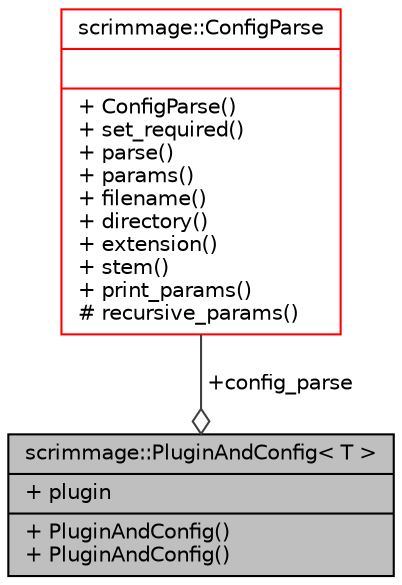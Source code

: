 digraph "scrimmage::PluginAndConfig&lt; T &gt;"
{
 // LATEX_PDF_SIZE
  edge [fontname="Helvetica",fontsize="10",labelfontname="Helvetica",labelfontsize="10"];
  node [fontname="Helvetica",fontsize="10",shape=record];
  Node1 [label="{scrimmage::PluginAndConfig\< T \>\n|+ plugin\l|+ PluginAndConfig()\l+ PluginAndConfig()\l}",height=0.2,width=0.4,color="black", fillcolor="grey75", style="filled", fontcolor="black",tooltip=" "];
  Node2 -> Node1 [color="grey25",fontsize="10",style="solid",label=" +config_parse" ,arrowhead="odiamond",fontname="Helvetica"];
  Node2 [label="{scrimmage::ConfigParse\n||+ ConfigParse()\l+ set_required()\l+ parse()\l+ params()\l+ filename()\l+ directory()\l+ extension()\l+ stem()\l+ print_params()\l# recursive_params()\l}",height=0.2,width=0.4,color="red", fillcolor="white", style="filled",URL="$classscrimmage_1_1ConfigParse.html",tooltip=" "];
}
